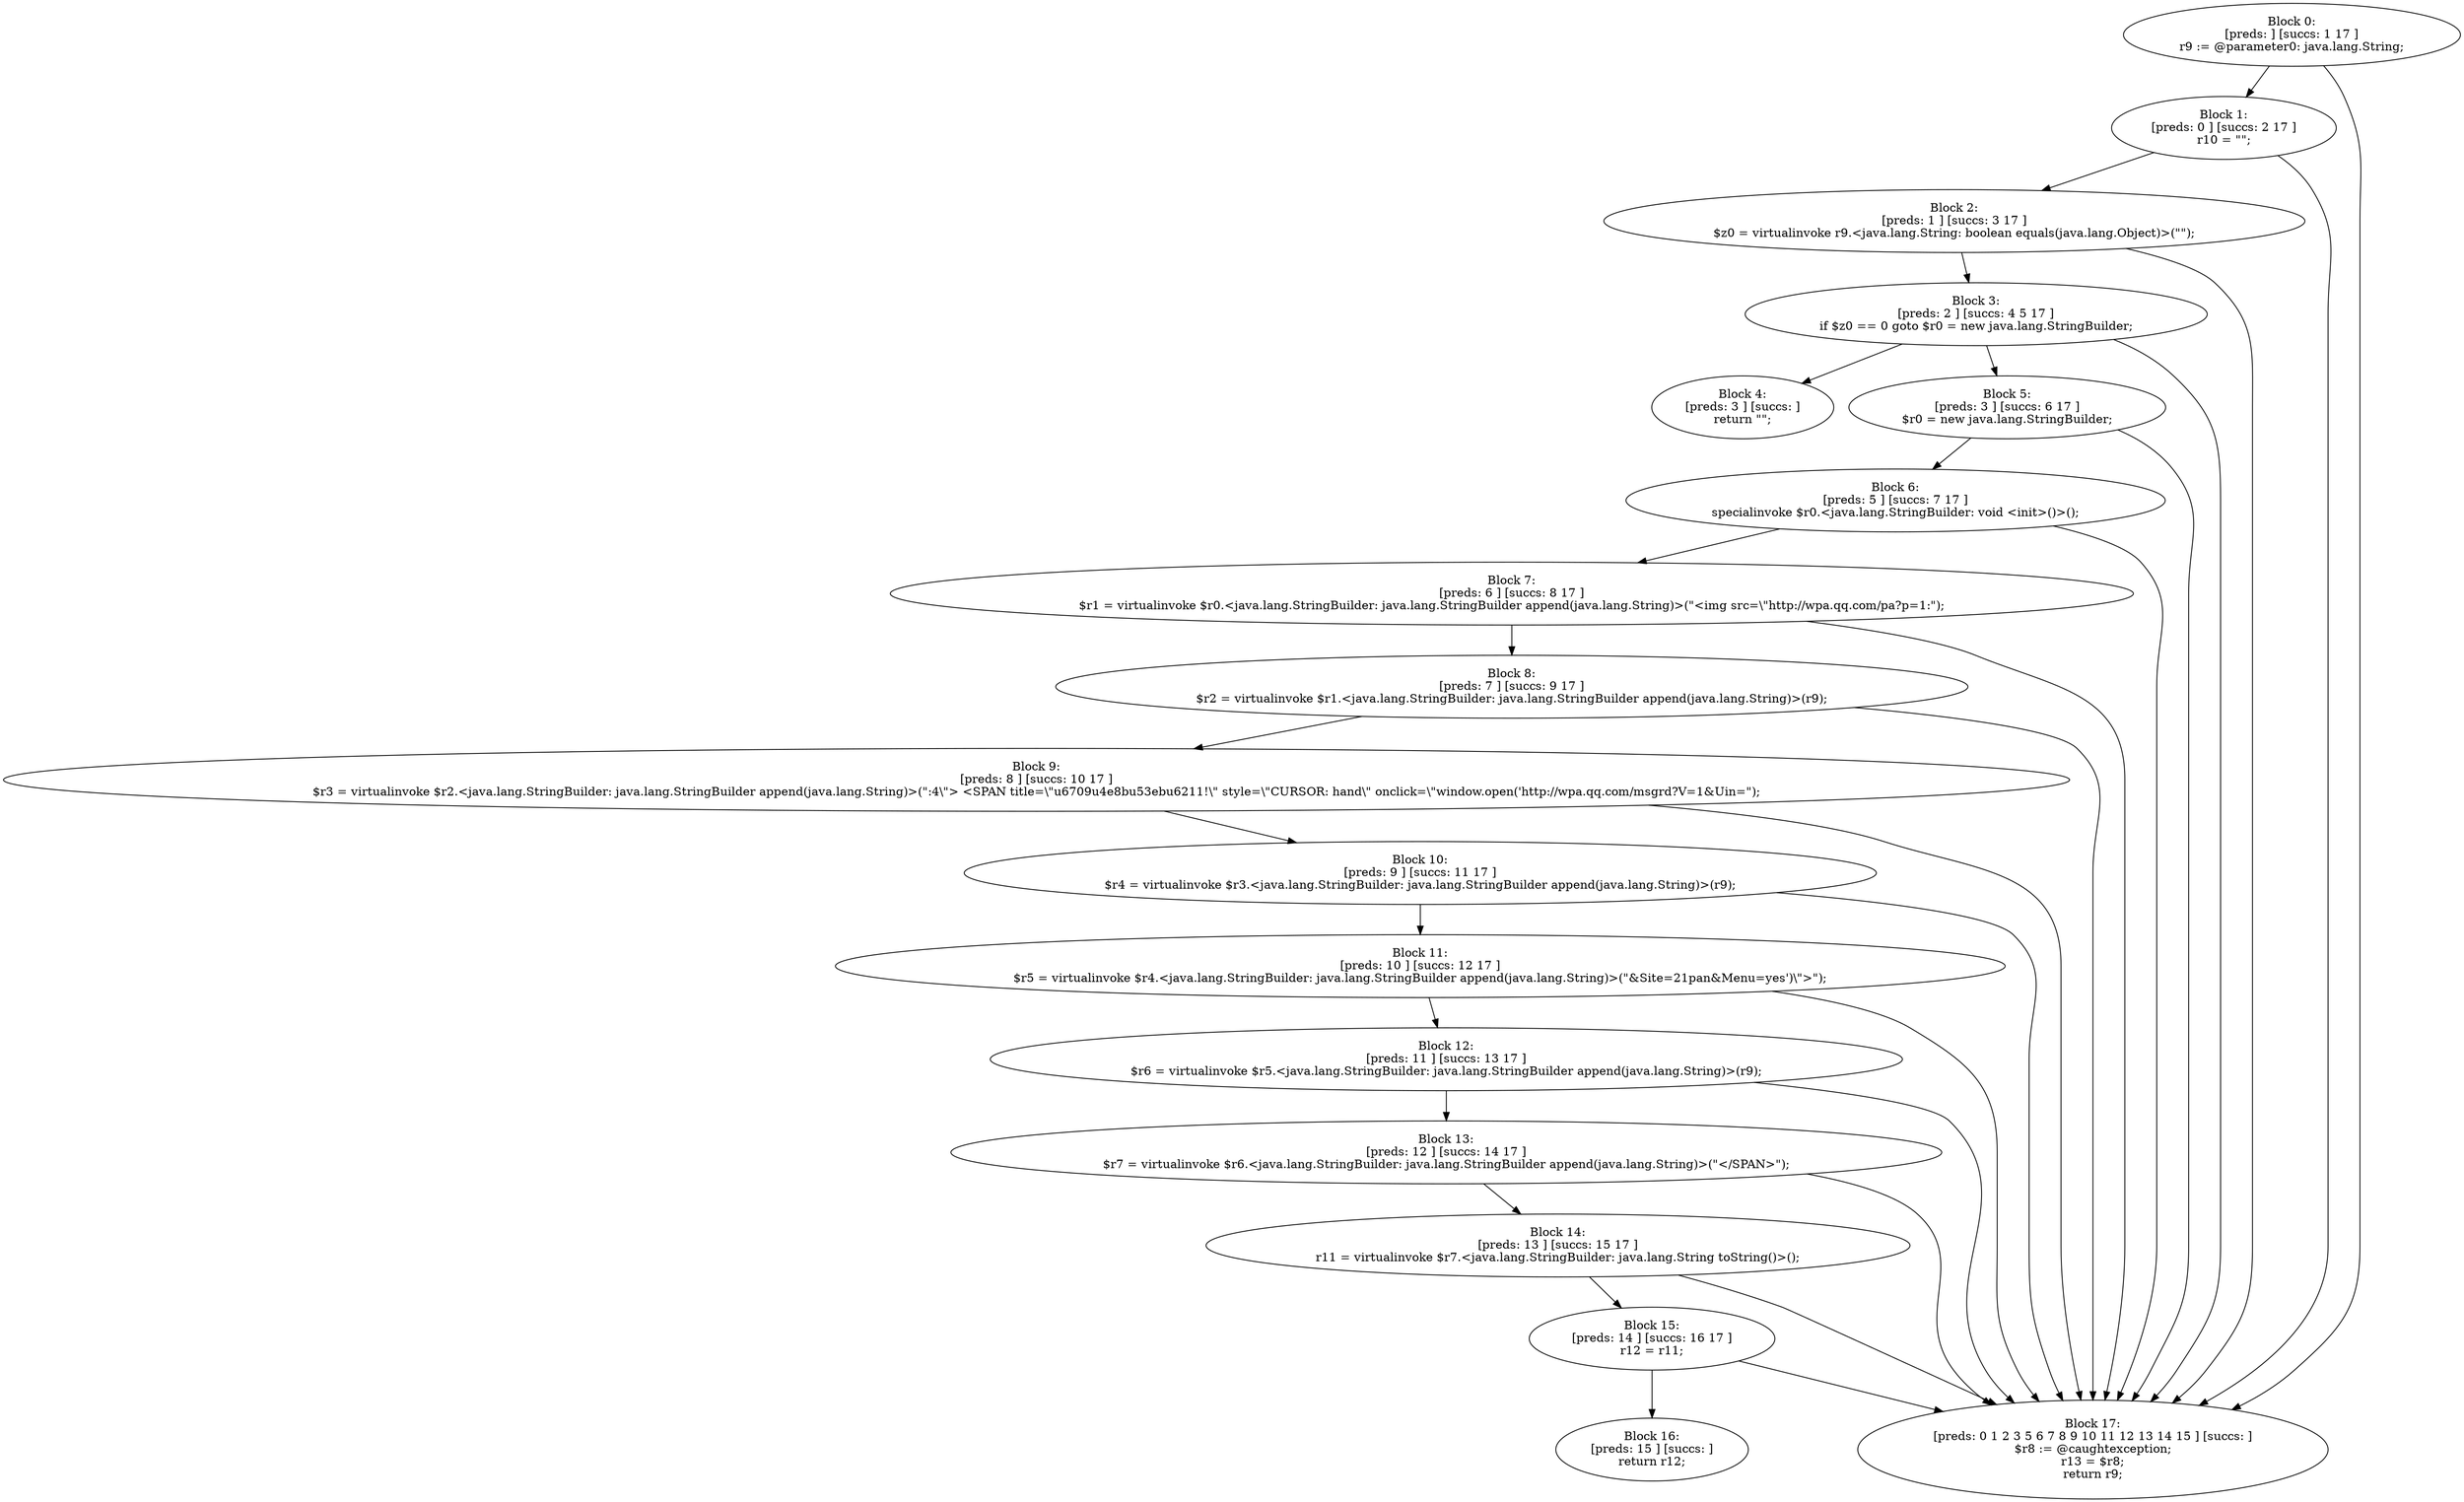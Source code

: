 digraph "unitGraph" {
    "Block 0:
[preds: ] [succs: 1 17 ]
r9 := @parameter0: java.lang.String;
"
    "Block 1:
[preds: 0 ] [succs: 2 17 ]
r10 = \"\";
"
    "Block 2:
[preds: 1 ] [succs: 3 17 ]
$z0 = virtualinvoke r9.<java.lang.String: boolean equals(java.lang.Object)>(\"\");
"
    "Block 3:
[preds: 2 ] [succs: 4 5 17 ]
if $z0 == 0 goto $r0 = new java.lang.StringBuilder;
"
    "Block 4:
[preds: 3 ] [succs: ]
return \"\";
"
    "Block 5:
[preds: 3 ] [succs: 6 17 ]
$r0 = new java.lang.StringBuilder;
"
    "Block 6:
[preds: 5 ] [succs: 7 17 ]
specialinvoke $r0.<java.lang.StringBuilder: void <init>()>();
"
    "Block 7:
[preds: 6 ] [succs: 8 17 ]
$r1 = virtualinvoke $r0.<java.lang.StringBuilder: java.lang.StringBuilder append(java.lang.String)>(\"<img src=\\\"http://wpa.qq.com/pa?p=1:\");
"
    "Block 8:
[preds: 7 ] [succs: 9 17 ]
$r2 = virtualinvoke $r1.<java.lang.StringBuilder: java.lang.StringBuilder append(java.lang.String)>(r9);
"
    "Block 9:
[preds: 8 ] [succs: 10 17 ]
$r3 = virtualinvoke $r2.<java.lang.StringBuilder: java.lang.StringBuilder append(java.lang.String)>(\":4\\\"> <SPAN title=\\\"\u6709\u4e8b\u53eb\u6211!\\\" style=\\\"CURSOR: hand\\\" onclick=\\\"window.open(\'http://wpa.qq.com/msgrd?V=1&amp;Uin=\");
"
    "Block 10:
[preds: 9 ] [succs: 11 17 ]
$r4 = virtualinvoke $r3.<java.lang.StringBuilder: java.lang.StringBuilder append(java.lang.String)>(r9);
"
    "Block 11:
[preds: 10 ] [succs: 12 17 ]
$r5 = virtualinvoke $r4.<java.lang.StringBuilder: java.lang.StringBuilder append(java.lang.String)>(\"&amp;Site=21pan&amp;Menu=yes\')\\\">\");
"
    "Block 12:
[preds: 11 ] [succs: 13 17 ]
$r6 = virtualinvoke $r5.<java.lang.StringBuilder: java.lang.StringBuilder append(java.lang.String)>(r9);
"
    "Block 13:
[preds: 12 ] [succs: 14 17 ]
$r7 = virtualinvoke $r6.<java.lang.StringBuilder: java.lang.StringBuilder append(java.lang.String)>(\"</SPAN>\");
"
    "Block 14:
[preds: 13 ] [succs: 15 17 ]
r11 = virtualinvoke $r7.<java.lang.StringBuilder: java.lang.String toString()>();
"
    "Block 15:
[preds: 14 ] [succs: 16 17 ]
r12 = r11;
"
    "Block 16:
[preds: 15 ] [succs: ]
return r12;
"
    "Block 17:
[preds: 0 1 2 3 5 6 7 8 9 10 11 12 13 14 15 ] [succs: ]
$r8 := @caughtexception;
r13 = $r8;
return r9;
"
    "Block 0:
[preds: ] [succs: 1 17 ]
r9 := @parameter0: java.lang.String;
"->"Block 1:
[preds: 0 ] [succs: 2 17 ]
r10 = \"\";
";
    "Block 0:
[preds: ] [succs: 1 17 ]
r9 := @parameter0: java.lang.String;
"->"Block 17:
[preds: 0 1 2 3 5 6 7 8 9 10 11 12 13 14 15 ] [succs: ]
$r8 := @caughtexception;
r13 = $r8;
return r9;
";
    "Block 1:
[preds: 0 ] [succs: 2 17 ]
r10 = \"\";
"->"Block 2:
[preds: 1 ] [succs: 3 17 ]
$z0 = virtualinvoke r9.<java.lang.String: boolean equals(java.lang.Object)>(\"\");
";
    "Block 1:
[preds: 0 ] [succs: 2 17 ]
r10 = \"\";
"->"Block 17:
[preds: 0 1 2 3 5 6 7 8 9 10 11 12 13 14 15 ] [succs: ]
$r8 := @caughtexception;
r13 = $r8;
return r9;
";
    "Block 2:
[preds: 1 ] [succs: 3 17 ]
$z0 = virtualinvoke r9.<java.lang.String: boolean equals(java.lang.Object)>(\"\");
"->"Block 3:
[preds: 2 ] [succs: 4 5 17 ]
if $z0 == 0 goto $r0 = new java.lang.StringBuilder;
";
    "Block 2:
[preds: 1 ] [succs: 3 17 ]
$z0 = virtualinvoke r9.<java.lang.String: boolean equals(java.lang.Object)>(\"\");
"->"Block 17:
[preds: 0 1 2 3 5 6 7 8 9 10 11 12 13 14 15 ] [succs: ]
$r8 := @caughtexception;
r13 = $r8;
return r9;
";
    "Block 3:
[preds: 2 ] [succs: 4 5 17 ]
if $z0 == 0 goto $r0 = new java.lang.StringBuilder;
"->"Block 4:
[preds: 3 ] [succs: ]
return \"\";
";
    "Block 3:
[preds: 2 ] [succs: 4 5 17 ]
if $z0 == 0 goto $r0 = new java.lang.StringBuilder;
"->"Block 5:
[preds: 3 ] [succs: 6 17 ]
$r0 = new java.lang.StringBuilder;
";
    "Block 3:
[preds: 2 ] [succs: 4 5 17 ]
if $z0 == 0 goto $r0 = new java.lang.StringBuilder;
"->"Block 17:
[preds: 0 1 2 3 5 6 7 8 9 10 11 12 13 14 15 ] [succs: ]
$r8 := @caughtexception;
r13 = $r8;
return r9;
";
    "Block 5:
[preds: 3 ] [succs: 6 17 ]
$r0 = new java.lang.StringBuilder;
"->"Block 6:
[preds: 5 ] [succs: 7 17 ]
specialinvoke $r0.<java.lang.StringBuilder: void <init>()>();
";
    "Block 5:
[preds: 3 ] [succs: 6 17 ]
$r0 = new java.lang.StringBuilder;
"->"Block 17:
[preds: 0 1 2 3 5 6 7 8 9 10 11 12 13 14 15 ] [succs: ]
$r8 := @caughtexception;
r13 = $r8;
return r9;
";
    "Block 6:
[preds: 5 ] [succs: 7 17 ]
specialinvoke $r0.<java.lang.StringBuilder: void <init>()>();
"->"Block 7:
[preds: 6 ] [succs: 8 17 ]
$r1 = virtualinvoke $r0.<java.lang.StringBuilder: java.lang.StringBuilder append(java.lang.String)>(\"<img src=\\\"http://wpa.qq.com/pa?p=1:\");
";
    "Block 6:
[preds: 5 ] [succs: 7 17 ]
specialinvoke $r0.<java.lang.StringBuilder: void <init>()>();
"->"Block 17:
[preds: 0 1 2 3 5 6 7 8 9 10 11 12 13 14 15 ] [succs: ]
$r8 := @caughtexception;
r13 = $r8;
return r9;
";
    "Block 7:
[preds: 6 ] [succs: 8 17 ]
$r1 = virtualinvoke $r0.<java.lang.StringBuilder: java.lang.StringBuilder append(java.lang.String)>(\"<img src=\\\"http://wpa.qq.com/pa?p=1:\");
"->"Block 8:
[preds: 7 ] [succs: 9 17 ]
$r2 = virtualinvoke $r1.<java.lang.StringBuilder: java.lang.StringBuilder append(java.lang.String)>(r9);
";
    "Block 7:
[preds: 6 ] [succs: 8 17 ]
$r1 = virtualinvoke $r0.<java.lang.StringBuilder: java.lang.StringBuilder append(java.lang.String)>(\"<img src=\\\"http://wpa.qq.com/pa?p=1:\");
"->"Block 17:
[preds: 0 1 2 3 5 6 7 8 9 10 11 12 13 14 15 ] [succs: ]
$r8 := @caughtexception;
r13 = $r8;
return r9;
";
    "Block 8:
[preds: 7 ] [succs: 9 17 ]
$r2 = virtualinvoke $r1.<java.lang.StringBuilder: java.lang.StringBuilder append(java.lang.String)>(r9);
"->"Block 9:
[preds: 8 ] [succs: 10 17 ]
$r3 = virtualinvoke $r2.<java.lang.StringBuilder: java.lang.StringBuilder append(java.lang.String)>(\":4\\\"> <SPAN title=\\\"\u6709\u4e8b\u53eb\u6211!\\\" style=\\\"CURSOR: hand\\\" onclick=\\\"window.open(\'http://wpa.qq.com/msgrd?V=1&amp;Uin=\");
";
    "Block 8:
[preds: 7 ] [succs: 9 17 ]
$r2 = virtualinvoke $r1.<java.lang.StringBuilder: java.lang.StringBuilder append(java.lang.String)>(r9);
"->"Block 17:
[preds: 0 1 2 3 5 6 7 8 9 10 11 12 13 14 15 ] [succs: ]
$r8 := @caughtexception;
r13 = $r8;
return r9;
";
    "Block 9:
[preds: 8 ] [succs: 10 17 ]
$r3 = virtualinvoke $r2.<java.lang.StringBuilder: java.lang.StringBuilder append(java.lang.String)>(\":4\\\"> <SPAN title=\\\"\u6709\u4e8b\u53eb\u6211!\\\" style=\\\"CURSOR: hand\\\" onclick=\\\"window.open(\'http://wpa.qq.com/msgrd?V=1&amp;Uin=\");
"->"Block 10:
[preds: 9 ] [succs: 11 17 ]
$r4 = virtualinvoke $r3.<java.lang.StringBuilder: java.lang.StringBuilder append(java.lang.String)>(r9);
";
    "Block 9:
[preds: 8 ] [succs: 10 17 ]
$r3 = virtualinvoke $r2.<java.lang.StringBuilder: java.lang.StringBuilder append(java.lang.String)>(\":4\\\"> <SPAN title=\\\"\u6709\u4e8b\u53eb\u6211!\\\" style=\\\"CURSOR: hand\\\" onclick=\\\"window.open(\'http://wpa.qq.com/msgrd?V=1&amp;Uin=\");
"->"Block 17:
[preds: 0 1 2 3 5 6 7 8 9 10 11 12 13 14 15 ] [succs: ]
$r8 := @caughtexception;
r13 = $r8;
return r9;
";
    "Block 10:
[preds: 9 ] [succs: 11 17 ]
$r4 = virtualinvoke $r3.<java.lang.StringBuilder: java.lang.StringBuilder append(java.lang.String)>(r9);
"->"Block 11:
[preds: 10 ] [succs: 12 17 ]
$r5 = virtualinvoke $r4.<java.lang.StringBuilder: java.lang.StringBuilder append(java.lang.String)>(\"&amp;Site=21pan&amp;Menu=yes\')\\\">\");
";
    "Block 10:
[preds: 9 ] [succs: 11 17 ]
$r4 = virtualinvoke $r3.<java.lang.StringBuilder: java.lang.StringBuilder append(java.lang.String)>(r9);
"->"Block 17:
[preds: 0 1 2 3 5 6 7 8 9 10 11 12 13 14 15 ] [succs: ]
$r8 := @caughtexception;
r13 = $r8;
return r9;
";
    "Block 11:
[preds: 10 ] [succs: 12 17 ]
$r5 = virtualinvoke $r4.<java.lang.StringBuilder: java.lang.StringBuilder append(java.lang.String)>(\"&amp;Site=21pan&amp;Menu=yes\')\\\">\");
"->"Block 12:
[preds: 11 ] [succs: 13 17 ]
$r6 = virtualinvoke $r5.<java.lang.StringBuilder: java.lang.StringBuilder append(java.lang.String)>(r9);
";
    "Block 11:
[preds: 10 ] [succs: 12 17 ]
$r5 = virtualinvoke $r4.<java.lang.StringBuilder: java.lang.StringBuilder append(java.lang.String)>(\"&amp;Site=21pan&amp;Menu=yes\')\\\">\");
"->"Block 17:
[preds: 0 1 2 3 5 6 7 8 9 10 11 12 13 14 15 ] [succs: ]
$r8 := @caughtexception;
r13 = $r8;
return r9;
";
    "Block 12:
[preds: 11 ] [succs: 13 17 ]
$r6 = virtualinvoke $r5.<java.lang.StringBuilder: java.lang.StringBuilder append(java.lang.String)>(r9);
"->"Block 13:
[preds: 12 ] [succs: 14 17 ]
$r7 = virtualinvoke $r6.<java.lang.StringBuilder: java.lang.StringBuilder append(java.lang.String)>(\"</SPAN>\");
";
    "Block 12:
[preds: 11 ] [succs: 13 17 ]
$r6 = virtualinvoke $r5.<java.lang.StringBuilder: java.lang.StringBuilder append(java.lang.String)>(r9);
"->"Block 17:
[preds: 0 1 2 3 5 6 7 8 9 10 11 12 13 14 15 ] [succs: ]
$r8 := @caughtexception;
r13 = $r8;
return r9;
";
    "Block 13:
[preds: 12 ] [succs: 14 17 ]
$r7 = virtualinvoke $r6.<java.lang.StringBuilder: java.lang.StringBuilder append(java.lang.String)>(\"</SPAN>\");
"->"Block 14:
[preds: 13 ] [succs: 15 17 ]
r11 = virtualinvoke $r7.<java.lang.StringBuilder: java.lang.String toString()>();
";
    "Block 13:
[preds: 12 ] [succs: 14 17 ]
$r7 = virtualinvoke $r6.<java.lang.StringBuilder: java.lang.StringBuilder append(java.lang.String)>(\"</SPAN>\");
"->"Block 17:
[preds: 0 1 2 3 5 6 7 8 9 10 11 12 13 14 15 ] [succs: ]
$r8 := @caughtexception;
r13 = $r8;
return r9;
";
    "Block 14:
[preds: 13 ] [succs: 15 17 ]
r11 = virtualinvoke $r7.<java.lang.StringBuilder: java.lang.String toString()>();
"->"Block 15:
[preds: 14 ] [succs: 16 17 ]
r12 = r11;
";
    "Block 14:
[preds: 13 ] [succs: 15 17 ]
r11 = virtualinvoke $r7.<java.lang.StringBuilder: java.lang.String toString()>();
"->"Block 17:
[preds: 0 1 2 3 5 6 7 8 9 10 11 12 13 14 15 ] [succs: ]
$r8 := @caughtexception;
r13 = $r8;
return r9;
";
    "Block 15:
[preds: 14 ] [succs: 16 17 ]
r12 = r11;
"->"Block 16:
[preds: 15 ] [succs: ]
return r12;
";
    "Block 15:
[preds: 14 ] [succs: 16 17 ]
r12 = r11;
"->"Block 17:
[preds: 0 1 2 3 5 6 7 8 9 10 11 12 13 14 15 ] [succs: ]
$r8 := @caughtexception;
r13 = $r8;
return r9;
";
}
